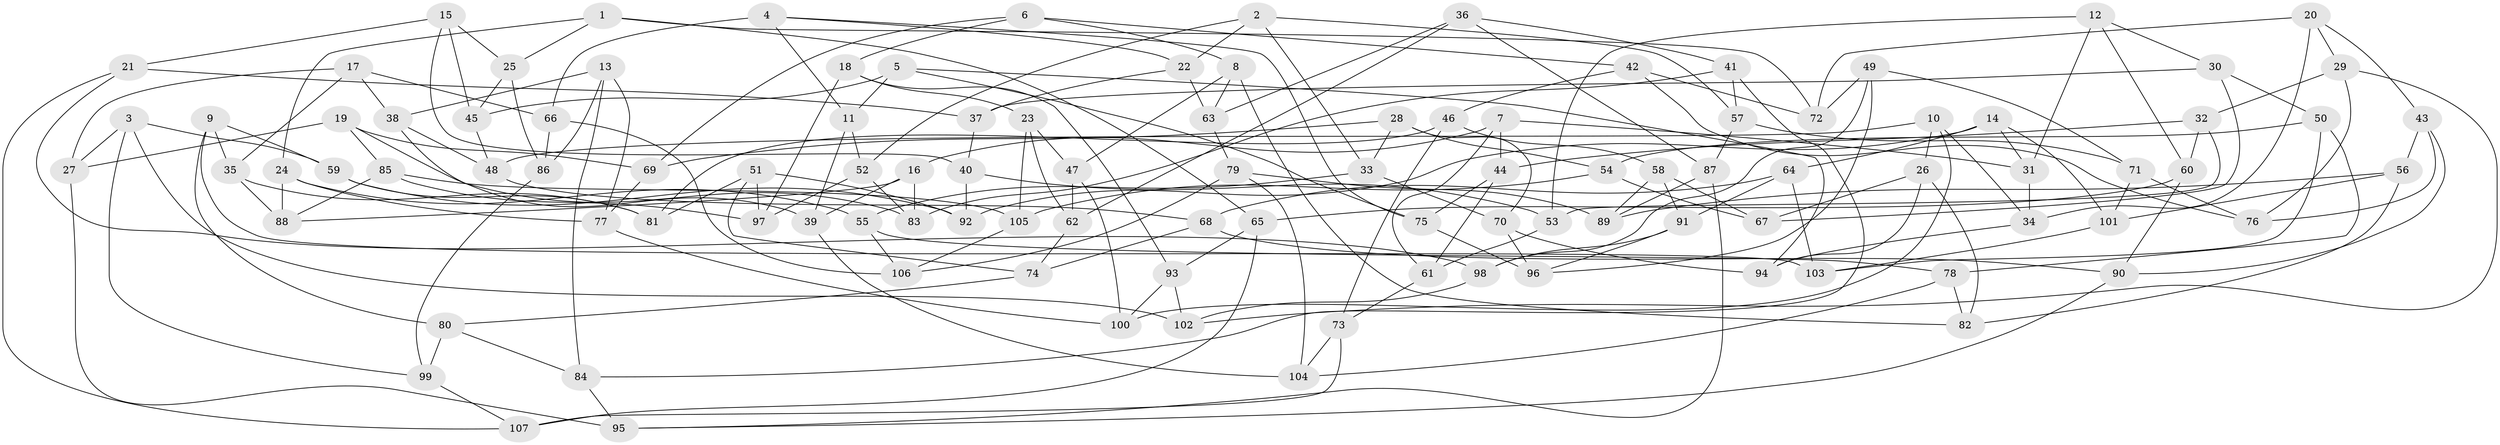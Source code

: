 // Generated by graph-tools (version 1.1) at 2025/11/02/27/25 16:11:42]
// undirected, 107 vertices, 214 edges
graph export_dot {
graph [start="1"]
  node [color=gray90,style=filled];
  1;
  2;
  3;
  4;
  5;
  6;
  7;
  8;
  9;
  10;
  11;
  12;
  13;
  14;
  15;
  16;
  17;
  18;
  19;
  20;
  21;
  22;
  23;
  24;
  25;
  26;
  27;
  28;
  29;
  30;
  31;
  32;
  33;
  34;
  35;
  36;
  37;
  38;
  39;
  40;
  41;
  42;
  43;
  44;
  45;
  46;
  47;
  48;
  49;
  50;
  51;
  52;
  53;
  54;
  55;
  56;
  57;
  58;
  59;
  60;
  61;
  62;
  63;
  64;
  65;
  66;
  67;
  68;
  69;
  70;
  71;
  72;
  73;
  74;
  75;
  76;
  77;
  78;
  79;
  80;
  81;
  82;
  83;
  84;
  85;
  86;
  87;
  88;
  89;
  90;
  91;
  92;
  93;
  94;
  95;
  96;
  97;
  98;
  99;
  100;
  101;
  102;
  103;
  104;
  105;
  106;
  107;
  1 -- 25;
  1 -- 72;
  1 -- 24;
  1 -- 65;
  2 -- 33;
  2 -- 22;
  2 -- 57;
  2 -- 52;
  3 -- 102;
  3 -- 59;
  3 -- 27;
  3 -- 99;
  4 -- 22;
  4 -- 11;
  4 -- 75;
  4 -- 66;
  5 -- 94;
  5 -- 45;
  5 -- 11;
  5 -- 75;
  6 -- 18;
  6 -- 8;
  6 -- 42;
  6 -- 69;
  7 -- 61;
  7 -- 16;
  7 -- 31;
  7 -- 44;
  8 -- 63;
  8 -- 47;
  8 -- 82;
  9 -- 35;
  9 -- 80;
  9 -- 103;
  9 -- 59;
  10 -- 48;
  10 -- 34;
  10 -- 100;
  10 -- 26;
  11 -- 39;
  11 -- 52;
  12 -- 30;
  12 -- 31;
  12 -- 60;
  12 -- 53;
  13 -- 38;
  13 -- 84;
  13 -- 77;
  13 -- 86;
  14 -- 101;
  14 -- 31;
  14 -- 64;
  14 -- 92;
  15 -- 21;
  15 -- 40;
  15 -- 25;
  15 -- 45;
  16 -- 88;
  16 -- 39;
  16 -- 83;
  17 -- 27;
  17 -- 66;
  17 -- 35;
  17 -- 38;
  18 -- 93;
  18 -- 97;
  18 -- 23;
  19 -- 83;
  19 -- 85;
  19 -- 69;
  19 -- 27;
  20 -- 34;
  20 -- 29;
  20 -- 72;
  20 -- 43;
  21 -- 107;
  21 -- 98;
  21 -- 37;
  22 -- 37;
  22 -- 63;
  23 -- 47;
  23 -- 62;
  23 -- 105;
  24 -- 88;
  24 -- 55;
  24 -- 77;
  25 -- 86;
  25 -- 45;
  26 -- 67;
  26 -- 94;
  26 -- 82;
  27 -- 95;
  28 -- 54;
  28 -- 70;
  28 -- 69;
  28 -- 33;
  29 -- 76;
  29 -- 102;
  29 -- 32;
  30 -- 67;
  30 -- 37;
  30 -- 50;
  31 -- 34;
  32 -- 53;
  32 -- 60;
  32 -- 44;
  33 -- 55;
  33 -- 70;
  34 -- 94;
  35 -- 88;
  35 -- 81;
  36 -- 41;
  36 -- 63;
  36 -- 62;
  36 -- 87;
  37 -- 40;
  38 -- 39;
  38 -- 48;
  39 -- 104;
  40 -- 53;
  40 -- 92;
  41 -- 84;
  41 -- 57;
  41 -- 83;
  42 -- 76;
  42 -- 72;
  42 -- 46;
  43 -- 56;
  43 -- 90;
  43 -- 76;
  44 -- 75;
  44 -- 61;
  45 -- 48;
  46 -- 58;
  46 -- 73;
  46 -- 81;
  47 -- 100;
  47 -- 62;
  48 -- 68;
  49 -- 96;
  49 -- 72;
  49 -- 98;
  49 -- 71;
  50 -- 103;
  50 -- 54;
  50 -- 78;
  51 -- 74;
  51 -- 81;
  51 -- 97;
  51 -- 92;
  52 -- 83;
  52 -- 97;
  53 -- 61;
  54 -- 105;
  54 -- 67;
  55 -- 78;
  55 -- 106;
  56 -- 89;
  56 -- 101;
  56 -- 82;
  57 -- 71;
  57 -- 87;
  58 -- 91;
  58 -- 89;
  58 -- 67;
  59 -- 81;
  59 -- 92;
  60 -- 65;
  60 -- 90;
  61 -- 73;
  62 -- 74;
  63 -- 79;
  64 -- 103;
  64 -- 68;
  64 -- 91;
  65 -- 93;
  65 -- 107;
  66 -- 86;
  66 -- 106;
  68 -- 74;
  68 -- 90;
  69 -- 77;
  70 -- 94;
  70 -- 96;
  71 -- 101;
  71 -- 76;
  73 -- 104;
  73 -- 107;
  74 -- 80;
  75 -- 96;
  77 -- 100;
  78 -- 82;
  78 -- 104;
  79 -- 104;
  79 -- 89;
  79 -- 106;
  80 -- 99;
  80 -- 84;
  84 -- 95;
  85 -- 105;
  85 -- 97;
  85 -- 88;
  86 -- 99;
  87 -- 89;
  87 -- 95;
  90 -- 95;
  91 -- 98;
  91 -- 96;
  93 -- 102;
  93 -- 100;
  98 -- 102;
  99 -- 107;
  101 -- 103;
  105 -- 106;
}

